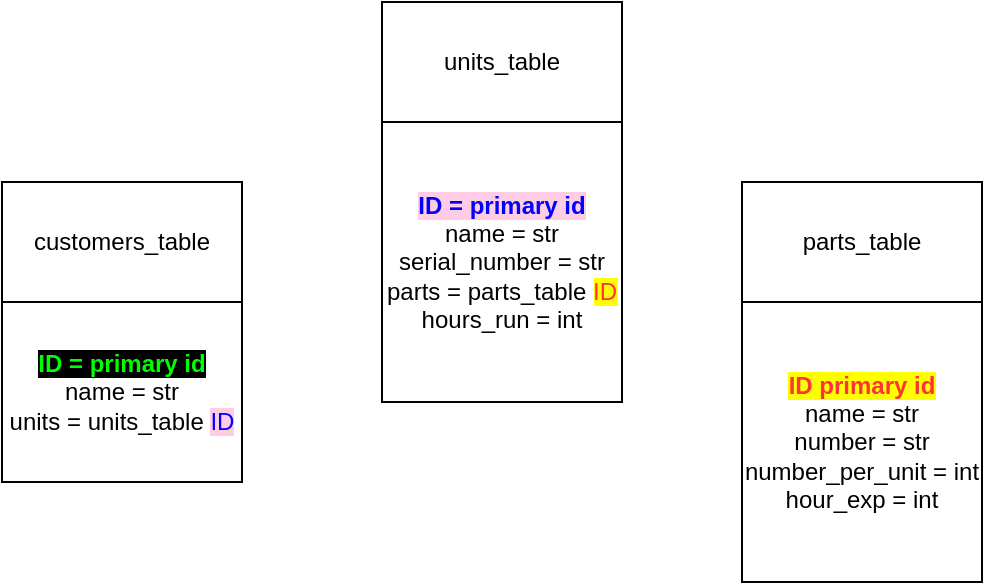 <mxfile version="17.4.4" type="device"><diagram id="C5RBs43oDa-KdzZeNtuy" name="Page-1"><mxGraphModel dx="628" dy="427" grid="1" gridSize="10" guides="1" tooltips="1" connect="1" arrows="1" fold="1" page="1" pageScale="1" pageWidth="827" pageHeight="1169" math="0" shadow="0"><root><mxCell id="WIyWlLk6GJQsqaUBKTNV-0"/><mxCell id="WIyWlLk6GJQsqaUBKTNV-1" parent="WIyWlLk6GJQsqaUBKTNV-0"/><mxCell id="50tb3raOlt61x26dF-8J-0" value="customers_table" style="rounded=0;whiteSpace=wrap;html=1;" parent="WIyWlLk6GJQsqaUBKTNV-1" vertex="1"><mxGeometry x="110" y="260" width="120" height="60" as="geometry"/></mxCell><mxCell id="50tb3raOlt61x26dF-8J-1" value="&lt;span style=&quot;background-color: rgb(0 , 0 , 0)&quot;&gt;&lt;font color=&quot;#00ff00&quot;&gt;&lt;b&gt;ID = primary id&lt;br&gt;&lt;/b&gt;&lt;/font&gt;&lt;/span&gt;name = str&lt;br&gt;units = units_table &lt;span style=&quot;background-color: rgb(255 , 204 , 230)&quot;&gt;&lt;font color=&quot;#0000ff&quot;&gt;ID&lt;/font&gt;&lt;/span&gt;" style="rounded=0;whiteSpace=wrap;html=1;" parent="WIyWlLk6GJQsqaUBKTNV-1" vertex="1"><mxGeometry x="110" y="320" width="120" height="90" as="geometry"/></mxCell><mxCell id="50tb3raOlt61x26dF-8J-2" value="units_table" style="rounded=0;whiteSpace=wrap;html=1;" parent="WIyWlLk6GJQsqaUBKTNV-1" vertex="1"><mxGeometry x="300" y="170" width="120" height="60" as="geometry"/></mxCell><mxCell id="50tb3raOlt61x26dF-8J-3" value="parts_table" style="rounded=0;whiteSpace=wrap;html=1;" parent="WIyWlLk6GJQsqaUBKTNV-1" vertex="1"><mxGeometry x="480" y="260" width="120" height="60" as="geometry"/></mxCell><mxCell id="50tb3raOlt61x26dF-8J-4" value="&lt;b&gt;&lt;font&gt;&lt;font color=&quot;#0000ff&quot; style=&quot;background-color: rgb(255 , 204 , 230)&quot;&gt;ID = primary id&lt;/font&gt;&lt;br&gt;&lt;/font&gt;&lt;/b&gt;name = str&lt;br&gt;serial_number = str&lt;br&gt;parts = parts_table &lt;font color=&quot;#ff3333&quot; style=&quot;background-color: rgb(255 , 255 , 0)&quot;&gt;ID&lt;/font&gt;&lt;br&gt;hours_run = int" style="rounded=0;whiteSpace=wrap;html=1;" parent="WIyWlLk6GJQsqaUBKTNV-1" vertex="1"><mxGeometry x="300" y="230" width="120" height="140" as="geometry"/></mxCell><mxCell id="50tb3raOlt61x26dF-8J-5" value="&lt;b&gt;&lt;font style=&quot;background-color: rgb(255 , 255 , 0)&quot; color=&quot;#ff3333&quot;&gt;ID primary id&lt;br&gt;&lt;/font&gt;&lt;/b&gt;name = str&lt;br&gt;number = str&lt;br&gt;number_per_unit = int&lt;br&gt;hour_exp = int" style="rounded=0;whiteSpace=wrap;html=1;" parent="WIyWlLk6GJQsqaUBKTNV-1" vertex="1"><mxGeometry x="480" y="320" width="120" height="140" as="geometry"/></mxCell></root></mxGraphModel></diagram></mxfile>